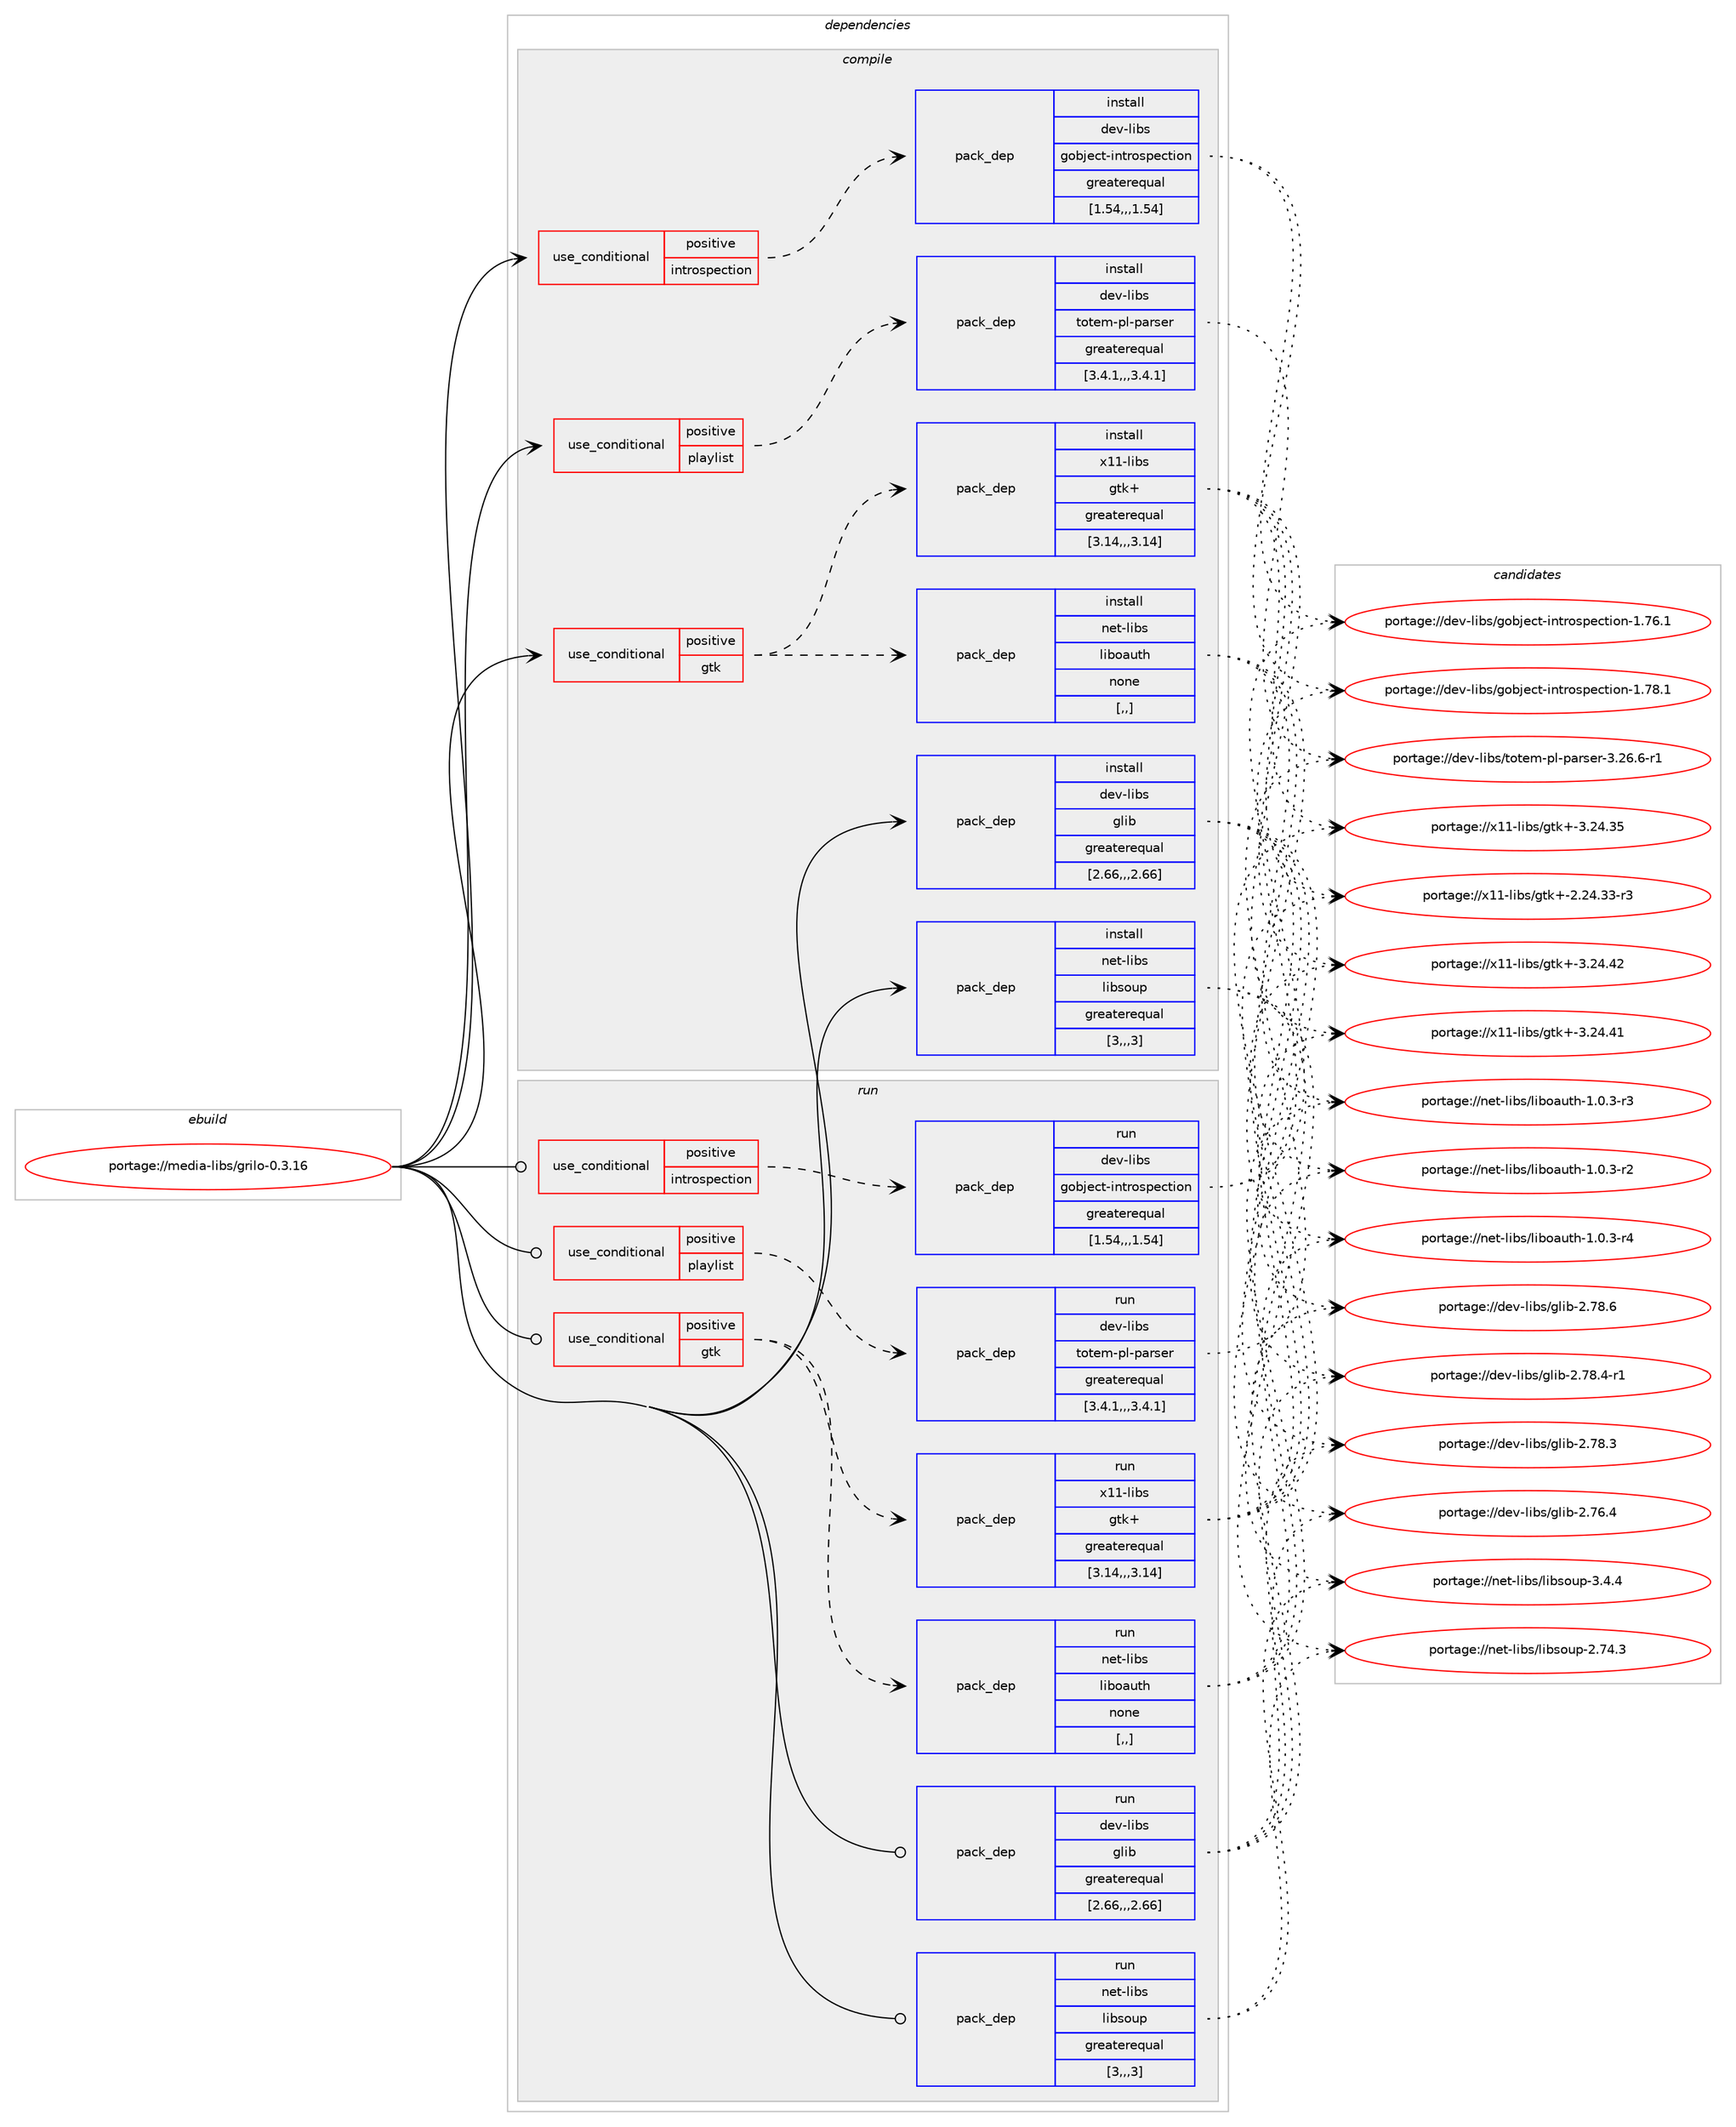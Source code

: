 digraph prolog {

# *************
# Graph options
# *************

newrank=true;
concentrate=true;
compound=true;
graph [rankdir=LR,fontname=Helvetica,fontsize=10,ranksep=1.5];#, ranksep=2.5, nodesep=0.2];
edge  [arrowhead=vee];
node  [fontname=Helvetica,fontsize=10];

# **********
# The ebuild
# **********

subgraph cluster_leftcol {
color=gray;
rank=same;
label=<<i>ebuild</i>>;
id [label="portage://media-libs/grilo-0.3.16", color=red, width=4, href="../media-libs/grilo-0.3.16.svg"];
}

# ****************
# The dependencies
# ****************

subgraph cluster_midcol {
color=gray;
label=<<i>dependencies</i>>;
subgraph cluster_compile {
fillcolor="#eeeeee";
style=filled;
label=<<i>compile</i>>;
subgraph cond74570 {
dependency295846 [label=<<TABLE BORDER="0" CELLBORDER="1" CELLSPACING="0" CELLPADDING="4"><TR><TD ROWSPAN="3" CELLPADDING="10">use_conditional</TD></TR><TR><TD>positive</TD></TR><TR><TD>gtk</TD></TR></TABLE>>, shape=none, color=red];
subgraph pack218913 {
dependency295847 [label=<<TABLE BORDER="0" CELLBORDER="1" CELLSPACING="0" CELLPADDING="4" WIDTH="220"><TR><TD ROWSPAN="6" CELLPADDING="30">pack_dep</TD></TR><TR><TD WIDTH="110">install</TD></TR><TR><TD>net-libs</TD></TR><TR><TD>liboauth</TD></TR><TR><TD>none</TD></TR><TR><TD>[,,]</TD></TR></TABLE>>, shape=none, color=blue];
}
dependency295846:e -> dependency295847:w [weight=20,style="dashed",arrowhead="vee"];
subgraph pack218914 {
dependency295848 [label=<<TABLE BORDER="0" CELLBORDER="1" CELLSPACING="0" CELLPADDING="4" WIDTH="220"><TR><TD ROWSPAN="6" CELLPADDING="30">pack_dep</TD></TR><TR><TD WIDTH="110">install</TD></TR><TR><TD>x11-libs</TD></TR><TR><TD>gtk+</TD></TR><TR><TD>greaterequal</TD></TR><TR><TD>[3.14,,,3.14]</TD></TR></TABLE>>, shape=none, color=blue];
}
dependency295846:e -> dependency295848:w [weight=20,style="dashed",arrowhead="vee"];
}
id:e -> dependency295846:w [weight=20,style="solid",arrowhead="vee"];
subgraph cond74571 {
dependency295849 [label=<<TABLE BORDER="0" CELLBORDER="1" CELLSPACING="0" CELLPADDING="4"><TR><TD ROWSPAN="3" CELLPADDING="10">use_conditional</TD></TR><TR><TD>positive</TD></TR><TR><TD>introspection</TD></TR></TABLE>>, shape=none, color=red];
subgraph pack218915 {
dependency295850 [label=<<TABLE BORDER="0" CELLBORDER="1" CELLSPACING="0" CELLPADDING="4" WIDTH="220"><TR><TD ROWSPAN="6" CELLPADDING="30">pack_dep</TD></TR><TR><TD WIDTH="110">install</TD></TR><TR><TD>dev-libs</TD></TR><TR><TD>gobject-introspection</TD></TR><TR><TD>greaterequal</TD></TR><TR><TD>[1.54,,,1.54]</TD></TR></TABLE>>, shape=none, color=blue];
}
dependency295849:e -> dependency295850:w [weight=20,style="dashed",arrowhead="vee"];
}
id:e -> dependency295849:w [weight=20,style="solid",arrowhead="vee"];
subgraph cond74572 {
dependency295851 [label=<<TABLE BORDER="0" CELLBORDER="1" CELLSPACING="0" CELLPADDING="4"><TR><TD ROWSPAN="3" CELLPADDING="10">use_conditional</TD></TR><TR><TD>positive</TD></TR><TR><TD>playlist</TD></TR></TABLE>>, shape=none, color=red];
subgraph pack218916 {
dependency295852 [label=<<TABLE BORDER="0" CELLBORDER="1" CELLSPACING="0" CELLPADDING="4" WIDTH="220"><TR><TD ROWSPAN="6" CELLPADDING="30">pack_dep</TD></TR><TR><TD WIDTH="110">install</TD></TR><TR><TD>dev-libs</TD></TR><TR><TD>totem-pl-parser</TD></TR><TR><TD>greaterequal</TD></TR><TR><TD>[3.4.1,,,3.4.1]</TD></TR></TABLE>>, shape=none, color=blue];
}
dependency295851:e -> dependency295852:w [weight=20,style="dashed",arrowhead="vee"];
}
id:e -> dependency295851:w [weight=20,style="solid",arrowhead="vee"];
subgraph pack218917 {
dependency295853 [label=<<TABLE BORDER="0" CELLBORDER="1" CELLSPACING="0" CELLPADDING="4" WIDTH="220"><TR><TD ROWSPAN="6" CELLPADDING="30">pack_dep</TD></TR><TR><TD WIDTH="110">install</TD></TR><TR><TD>dev-libs</TD></TR><TR><TD>glib</TD></TR><TR><TD>greaterequal</TD></TR><TR><TD>[2.66,,,2.66]</TD></TR></TABLE>>, shape=none, color=blue];
}
id:e -> dependency295853:w [weight=20,style="solid",arrowhead="vee"];
subgraph pack218918 {
dependency295854 [label=<<TABLE BORDER="0" CELLBORDER="1" CELLSPACING="0" CELLPADDING="4" WIDTH="220"><TR><TD ROWSPAN="6" CELLPADDING="30">pack_dep</TD></TR><TR><TD WIDTH="110">install</TD></TR><TR><TD>net-libs</TD></TR><TR><TD>libsoup</TD></TR><TR><TD>greaterequal</TD></TR><TR><TD>[3,,,3]</TD></TR></TABLE>>, shape=none, color=blue];
}
id:e -> dependency295854:w [weight=20,style="solid",arrowhead="vee"];
}
subgraph cluster_compileandrun {
fillcolor="#eeeeee";
style=filled;
label=<<i>compile and run</i>>;
}
subgraph cluster_run {
fillcolor="#eeeeee";
style=filled;
label=<<i>run</i>>;
subgraph cond74573 {
dependency295855 [label=<<TABLE BORDER="0" CELLBORDER="1" CELLSPACING="0" CELLPADDING="4"><TR><TD ROWSPAN="3" CELLPADDING="10">use_conditional</TD></TR><TR><TD>positive</TD></TR><TR><TD>gtk</TD></TR></TABLE>>, shape=none, color=red];
subgraph pack218919 {
dependency295856 [label=<<TABLE BORDER="0" CELLBORDER="1" CELLSPACING="0" CELLPADDING="4" WIDTH="220"><TR><TD ROWSPAN="6" CELLPADDING="30">pack_dep</TD></TR><TR><TD WIDTH="110">run</TD></TR><TR><TD>net-libs</TD></TR><TR><TD>liboauth</TD></TR><TR><TD>none</TD></TR><TR><TD>[,,]</TD></TR></TABLE>>, shape=none, color=blue];
}
dependency295855:e -> dependency295856:w [weight=20,style="dashed",arrowhead="vee"];
subgraph pack218920 {
dependency295857 [label=<<TABLE BORDER="0" CELLBORDER="1" CELLSPACING="0" CELLPADDING="4" WIDTH="220"><TR><TD ROWSPAN="6" CELLPADDING="30">pack_dep</TD></TR><TR><TD WIDTH="110">run</TD></TR><TR><TD>x11-libs</TD></TR><TR><TD>gtk+</TD></TR><TR><TD>greaterequal</TD></TR><TR><TD>[3.14,,,3.14]</TD></TR></TABLE>>, shape=none, color=blue];
}
dependency295855:e -> dependency295857:w [weight=20,style="dashed",arrowhead="vee"];
}
id:e -> dependency295855:w [weight=20,style="solid",arrowhead="odot"];
subgraph cond74574 {
dependency295858 [label=<<TABLE BORDER="0" CELLBORDER="1" CELLSPACING="0" CELLPADDING="4"><TR><TD ROWSPAN="3" CELLPADDING="10">use_conditional</TD></TR><TR><TD>positive</TD></TR><TR><TD>introspection</TD></TR></TABLE>>, shape=none, color=red];
subgraph pack218921 {
dependency295859 [label=<<TABLE BORDER="0" CELLBORDER="1" CELLSPACING="0" CELLPADDING="4" WIDTH="220"><TR><TD ROWSPAN="6" CELLPADDING="30">pack_dep</TD></TR><TR><TD WIDTH="110">run</TD></TR><TR><TD>dev-libs</TD></TR><TR><TD>gobject-introspection</TD></TR><TR><TD>greaterequal</TD></TR><TR><TD>[1.54,,,1.54]</TD></TR></TABLE>>, shape=none, color=blue];
}
dependency295858:e -> dependency295859:w [weight=20,style="dashed",arrowhead="vee"];
}
id:e -> dependency295858:w [weight=20,style="solid",arrowhead="odot"];
subgraph cond74575 {
dependency295860 [label=<<TABLE BORDER="0" CELLBORDER="1" CELLSPACING="0" CELLPADDING="4"><TR><TD ROWSPAN="3" CELLPADDING="10">use_conditional</TD></TR><TR><TD>positive</TD></TR><TR><TD>playlist</TD></TR></TABLE>>, shape=none, color=red];
subgraph pack218922 {
dependency295861 [label=<<TABLE BORDER="0" CELLBORDER="1" CELLSPACING="0" CELLPADDING="4" WIDTH="220"><TR><TD ROWSPAN="6" CELLPADDING="30">pack_dep</TD></TR><TR><TD WIDTH="110">run</TD></TR><TR><TD>dev-libs</TD></TR><TR><TD>totem-pl-parser</TD></TR><TR><TD>greaterequal</TD></TR><TR><TD>[3.4.1,,,3.4.1]</TD></TR></TABLE>>, shape=none, color=blue];
}
dependency295860:e -> dependency295861:w [weight=20,style="dashed",arrowhead="vee"];
}
id:e -> dependency295860:w [weight=20,style="solid",arrowhead="odot"];
subgraph pack218923 {
dependency295862 [label=<<TABLE BORDER="0" CELLBORDER="1" CELLSPACING="0" CELLPADDING="4" WIDTH="220"><TR><TD ROWSPAN="6" CELLPADDING="30">pack_dep</TD></TR><TR><TD WIDTH="110">run</TD></TR><TR><TD>dev-libs</TD></TR><TR><TD>glib</TD></TR><TR><TD>greaterequal</TD></TR><TR><TD>[2.66,,,2.66]</TD></TR></TABLE>>, shape=none, color=blue];
}
id:e -> dependency295862:w [weight=20,style="solid",arrowhead="odot"];
subgraph pack218924 {
dependency295863 [label=<<TABLE BORDER="0" CELLBORDER="1" CELLSPACING="0" CELLPADDING="4" WIDTH="220"><TR><TD ROWSPAN="6" CELLPADDING="30">pack_dep</TD></TR><TR><TD WIDTH="110">run</TD></TR><TR><TD>net-libs</TD></TR><TR><TD>libsoup</TD></TR><TR><TD>greaterequal</TD></TR><TR><TD>[3,,,3]</TD></TR></TABLE>>, shape=none, color=blue];
}
id:e -> dependency295863:w [weight=20,style="solid",arrowhead="odot"];
}
}

# **************
# The candidates
# **************

subgraph cluster_choices {
rank=same;
color=gray;
label=<<i>candidates</i>>;

subgraph choice218913 {
color=black;
nodesep=1;
choice11010111645108105981154710810598111971171161044549464846514511452 [label="portage://net-libs/liboauth-1.0.3-r4", color=red, width=4,href="../net-libs/liboauth-1.0.3-r4.svg"];
choice11010111645108105981154710810598111971171161044549464846514511451 [label="portage://net-libs/liboauth-1.0.3-r3", color=red, width=4,href="../net-libs/liboauth-1.0.3-r3.svg"];
choice11010111645108105981154710810598111971171161044549464846514511450 [label="portage://net-libs/liboauth-1.0.3-r2", color=red, width=4,href="../net-libs/liboauth-1.0.3-r2.svg"];
dependency295847:e -> choice11010111645108105981154710810598111971171161044549464846514511452:w [style=dotted,weight="100"];
dependency295847:e -> choice11010111645108105981154710810598111971171161044549464846514511451:w [style=dotted,weight="100"];
dependency295847:e -> choice11010111645108105981154710810598111971171161044549464846514511450:w [style=dotted,weight="100"];
}
subgraph choice218914 {
color=black;
nodesep=1;
choice1204949451081059811547103116107434551465052465250 [label="portage://x11-libs/gtk+-3.24.42", color=red, width=4,href="../x11-libs/gtk+-3.24.42.svg"];
choice1204949451081059811547103116107434551465052465249 [label="portage://x11-libs/gtk+-3.24.41", color=red, width=4,href="../x11-libs/gtk+-3.24.41.svg"];
choice1204949451081059811547103116107434551465052465153 [label="portage://x11-libs/gtk+-3.24.35", color=red, width=4,href="../x11-libs/gtk+-3.24.35.svg"];
choice12049494510810598115471031161074345504650524651514511451 [label="portage://x11-libs/gtk+-2.24.33-r3", color=red, width=4,href="../x11-libs/gtk+-2.24.33-r3.svg"];
dependency295848:e -> choice1204949451081059811547103116107434551465052465250:w [style=dotted,weight="100"];
dependency295848:e -> choice1204949451081059811547103116107434551465052465249:w [style=dotted,weight="100"];
dependency295848:e -> choice1204949451081059811547103116107434551465052465153:w [style=dotted,weight="100"];
dependency295848:e -> choice12049494510810598115471031161074345504650524651514511451:w [style=dotted,weight="100"];
}
subgraph choice218915 {
color=black;
nodesep=1;
choice1001011184510810598115471031119810610199116451051101161141111151121019911610511111045494655564649 [label="portage://dev-libs/gobject-introspection-1.78.1", color=red, width=4,href="../dev-libs/gobject-introspection-1.78.1.svg"];
choice1001011184510810598115471031119810610199116451051101161141111151121019911610511111045494655544649 [label="portage://dev-libs/gobject-introspection-1.76.1", color=red, width=4,href="../dev-libs/gobject-introspection-1.76.1.svg"];
dependency295850:e -> choice1001011184510810598115471031119810610199116451051101161141111151121019911610511111045494655564649:w [style=dotted,weight="100"];
dependency295850:e -> choice1001011184510810598115471031119810610199116451051101161141111151121019911610511111045494655544649:w [style=dotted,weight="100"];
}
subgraph choice218916 {
color=black;
nodesep=1;
choice100101118451081059811547116111116101109451121084511297114115101114455146505446544511449 [label="portage://dev-libs/totem-pl-parser-3.26.6-r1", color=red, width=4,href="../dev-libs/totem-pl-parser-3.26.6-r1.svg"];
dependency295852:e -> choice100101118451081059811547116111116101109451121084511297114115101114455146505446544511449:w [style=dotted,weight="100"];
}
subgraph choice218917 {
color=black;
nodesep=1;
choice1001011184510810598115471031081059845504655564654 [label="portage://dev-libs/glib-2.78.6", color=red, width=4,href="../dev-libs/glib-2.78.6.svg"];
choice10010111845108105981154710310810598455046555646524511449 [label="portage://dev-libs/glib-2.78.4-r1", color=red, width=4,href="../dev-libs/glib-2.78.4-r1.svg"];
choice1001011184510810598115471031081059845504655564651 [label="portage://dev-libs/glib-2.78.3", color=red, width=4,href="../dev-libs/glib-2.78.3.svg"];
choice1001011184510810598115471031081059845504655544652 [label="portage://dev-libs/glib-2.76.4", color=red, width=4,href="../dev-libs/glib-2.76.4.svg"];
dependency295853:e -> choice1001011184510810598115471031081059845504655564654:w [style=dotted,weight="100"];
dependency295853:e -> choice10010111845108105981154710310810598455046555646524511449:w [style=dotted,weight="100"];
dependency295853:e -> choice1001011184510810598115471031081059845504655564651:w [style=dotted,weight="100"];
dependency295853:e -> choice1001011184510810598115471031081059845504655544652:w [style=dotted,weight="100"];
}
subgraph choice218918 {
color=black;
nodesep=1;
choice11010111645108105981154710810598115111117112455146524652 [label="portage://net-libs/libsoup-3.4.4", color=red, width=4,href="../net-libs/libsoup-3.4.4.svg"];
choice1101011164510810598115471081059811511111711245504655524651 [label="portage://net-libs/libsoup-2.74.3", color=red, width=4,href="../net-libs/libsoup-2.74.3.svg"];
dependency295854:e -> choice11010111645108105981154710810598115111117112455146524652:w [style=dotted,weight="100"];
dependency295854:e -> choice1101011164510810598115471081059811511111711245504655524651:w [style=dotted,weight="100"];
}
subgraph choice218919 {
color=black;
nodesep=1;
choice11010111645108105981154710810598111971171161044549464846514511452 [label="portage://net-libs/liboauth-1.0.3-r4", color=red, width=4,href="../net-libs/liboauth-1.0.3-r4.svg"];
choice11010111645108105981154710810598111971171161044549464846514511451 [label="portage://net-libs/liboauth-1.0.3-r3", color=red, width=4,href="../net-libs/liboauth-1.0.3-r3.svg"];
choice11010111645108105981154710810598111971171161044549464846514511450 [label="portage://net-libs/liboauth-1.0.3-r2", color=red, width=4,href="../net-libs/liboauth-1.0.3-r2.svg"];
dependency295856:e -> choice11010111645108105981154710810598111971171161044549464846514511452:w [style=dotted,weight="100"];
dependency295856:e -> choice11010111645108105981154710810598111971171161044549464846514511451:w [style=dotted,weight="100"];
dependency295856:e -> choice11010111645108105981154710810598111971171161044549464846514511450:w [style=dotted,weight="100"];
}
subgraph choice218920 {
color=black;
nodesep=1;
choice1204949451081059811547103116107434551465052465250 [label="portage://x11-libs/gtk+-3.24.42", color=red, width=4,href="../x11-libs/gtk+-3.24.42.svg"];
choice1204949451081059811547103116107434551465052465249 [label="portage://x11-libs/gtk+-3.24.41", color=red, width=4,href="../x11-libs/gtk+-3.24.41.svg"];
choice1204949451081059811547103116107434551465052465153 [label="portage://x11-libs/gtk+-3.24.35", color=red, width=4,href="../x11-libs/gtk+-3.24.35.svg"];
choice12049494510810598115471031161074345504650524651514511451 [label="portage://x11-libs/gtk+-2.24.33-r3", color=red, width=4,href="../x11-libs/gtk+-2.24.33-r3.svg"];
dependency295857:e -> choice1204949451081059811547103116107434551465052465250:w [style=dotted,weight="100"];
dependency295857:e -> choice1204949451081059811547103116107434551465052465249:w [style=dotted,weight="100"];
dependency295857:e -> choice1204949451081059811547103116107434551465052465153:w [style=dotted,weight="100"];
dependency295857:e -> choice12049494510810598115471031161074345504650524651514511451:w [style=dotted,weight="100"];
}
subgraph choice218921 {
color=black;
nodesep=1;
choice1001011184510810598115471031119810610199116451051101161141111151121019911610511111045494655564649 [label="portage://dev-libs/gobject-introspection-1.78.1", color=red, width=4,href="../dev-libs/gobject-introspection-1.78.1.svg"];
choice1001011184510810598115471031119810610199116451051101161141111151121019911610511111045494655544649 [label="portage://dev-libs/gobject-introspection-1.76.1", color=red, width=4,href="../dev-libs/gobject-introspection-1.76.1.svg"];
dependency295859:e -> choice1001011184510810598115471031119810610199116451051101161141111151121019911610511111045494655564649:w [style=dotted,weight="100"];
dependency295859:e -> choice1001011184510810598115471031119810610199116451051101161141111151121019911610511111045494655544649:w [style=dotted,weight="100"];
}
subgraph choice218922 {
color=black;
nodesep=1;
choice100101118451081059811547116111116101109451121084511297114115101114455146505446544511449 [label="portage://dev-libs/totem-pl-parser-3.26.6-r1", color=red, width=4,href="../dev-libs/totem-pl-parser-3.26.6-r1.svg"];
dependency295861:e -> choice100101118451081059811547116111116101109451121084511297114115101114455146505446544511449:w [style=dotted,weight="100"];
}
subgraph choice218923 {
color=black;
nodesep=1;
choice1001011184510810598115471031081059845504655564654 [label="portage://dev-libs/glib-2.78.6", color=red, width=4,href="../dev-libs/glib-2.78.6.svg"];
choice10010111845108105981154710310810598455046555646524511449 [label="portage://dev-libs/glib-2.78.4-r1", color=red, width=4,href="../dev-libs/glib-2.78.4-r1.svg"];
choice1001011184510810598115471031081059845504655564651 [label="portage://dev-libs/glib-2.78.3", color=red, width=4,href="../dev-libs/glib-2.78.3.svg"];
choice1001011184510810598115471031081059845504655544652 [label="portage://dev-libs/glib-2.76.4", color=red, width=4,href="../dev-libs/glib-2.76.4.svg"];
dependency295862:e -> choice1001011184510810598115471031081059845504655564654:w [style=dotted,weight="100"];
dependency295862:e -> choice10010111845108105981154710310810598455046555646524511449:w [style=dotted,weight="100"];
dependency295862:e -> choice1001011184510810598115471031081059845504655564651:w [style=dotted,weight="100"];
dependency295862:e -> choice1001011184510810598115471031081059845504655544652:w [style=dotted,weight="100"];
}
subgraph choice218924 {
color=black;
nodesep=1;
choice11010111645108105981154710810598115111117112455146524652 [label="portage://net-libs/libsoup-3.4.4", color=red, width=4,href="../net-libs/libsoup-3.4.4.svg"];
choice1101011164510810598115471081059811511111711245504655524651 [label="portage://net-libs/libsoup-2.74.3", color=red, width=4,href="../net-libs/libsoup-2.74.3.svg"];
dependency295863:e -> choice11010111645108105981154710810598115111117112455146524652:w [style=dotted,weight="100"];
dependency295863:e -> choice1101011164510810598115471081059811511111711245504655524651:w [style=dotted,weight="100"];
}
}

}
